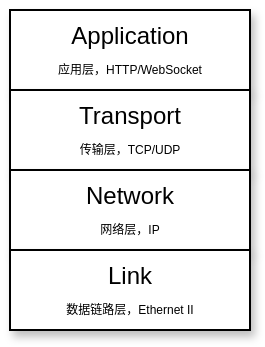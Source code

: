 <mxfile version="20.8.10" type="device" pages="7"><diagram id="ZJjk0MWw-WZtrlQemrIN" name="4"><mxGraphModel dx="298" dy="199" grid="1" gridSize="10" guides="1" tooltips="1" connect="1" arrows="1" fold="1" page="1" pageScale="1" pageWidth="827" pageHeight="1169" math="0" shadow="0"><root><mxCell id="0"/><mxCell id="1" parent="0"/><mxCell id="VgQ0gqTx_mnhqPMKLuSt-1" value="Application&lt;br&gt;&lt;span style=&quot;font-size: 6px;&quot;&gt;应用层，HTTP/WebSocket&lt;/span&gt;" style="rounded=0;whiteSpace=wrap;html=1;gradientColor=none;glass=0;shadow=1;" parent="1" vertex="1"><mxGeometry x="80" y="280" width="120" height="40" as="geometry"/></mxCell><mxCell id="VgQ0gqTx_mnhqPMKLuSt-2" value="Transport&lt;br&gt;&lt;span style=&quot;font-size: 6px;&quot;&gt;传输层，TCP/UDP&lt;/span&gt;" style="rounded=0;whiteSpace=wrap;html=1;gradientColor=none;glass=0;shadow=1;" parent="1" vertex="1"><mxGeometry x="80" y="320" width="120" height="40" as="geometry"/></mxCell><mxCell id="VgQ0gqTx_mnhqPMKLuSt-3" value="Network&lt;br&gt;&lt;span style=&quot;font-size: 6px;&quot;&gt;网络层，IP&lt;/span&gt;" style="rounded=0;whiteSpace=wrap;html=1;gradientColor=none;glass=0;shadow=1;" parent="1" vertex="1"><mxGeometry x="80" y="360" width="120" height="40" as="geometry"/></mxCell><mxCell id="VgQ0gqTx_mnhqPMKLuSt-4" value="Link&lt;br&gt;&lt;span style=&quot;font-size: 6px;&quot;&gt;数据链路层，Ethernet II&lt;/span&gt;" style="rounded=0;whiteSpace=wrap;html=1;gradientColor=none;glass=0;shadow=1;" parent="1" vertex="1"><mxGeometry x="80" y="400" width="120" height="40" as="geometry"/></mxCell></root></mxGraphModel></diagram><diagram id="3WhNw0jP26hG8334F19r" name="ip-tcp"><mxGraphModel dx="516" dy="344" grid="1" gridSize="10" guides="1" tooltips="1" connect="1" arrows="1" fold="1" page="1" pageScale="1" pageWidth="827" pageHeight="1169" math="0" shadow="0"><root><mxCell id="0"/><mxCell id="1" parent="0"/><mxCell id="R0S234tmECzAPq7scqiS-1" value="Version" style="rounded=0;whiteSpace=wrap;html=1;fontSize=8;shadow=1;" parent="1" vertex="1"><mxGeometry x="40" y="100" width="40" height="20" as="geometry"/></mxCell><mxCell id="R0S234tmECzAPq7scqiS-2" value="Header&lt;br&gt;Length" style="rounded=0;whiteSpace=wrap;html=1;fontSize=8;shadow=1;" parent="1" vertex="1"><mxGeometry x="80" y="100" width="40" height="20" as="geometry"/></mxCell><mxCell id="R0S234tmECzAPq7scqiS-3" value="Type of Service" style="rounded=0;whiteSpace=wrap;html=1;fontSize=8;shadow=1;" parent="1" vertex="1"><mxGeometry x="120" y="100" width="80" height="20" as="geometry"/></mxCell><mxCell id="R0S234tmECzAPq7scqiS-4" value="Total packet Length" style="rounded=0;whiteSpace=wrap;html=1;fontSize=8;shadow=1;" parent="1" vertex="1"><mxGeometry x="200" y="100" width="160" height="20" as="geometry"/></mxCell><mxCell id="R0S234tmECzAPq7scqiS-5" value="Packet ID" style="rounded=0;whiteSpace=wrap;html=1;fontSize=8;shadow=1;" parent="1" vertex="1"><mxGeometry x="40" y="120" width="160" height="20" as="geometry"/></mxCell><mxCell id="R0S234tmECzAPq7scqiS-6" value="Flags" style="rounded=0;whiteSpace=wrap;html=1;fontSize=8;shadow=1;" parent="1" vertex="1"><mxGeometry x="200" y="120" width="30" height="20" as="geometry"/></mxCell><mxCell id="R0S234tmECzAPq7scqiS-7" value="Fragment Offset" style="rounded=0;whiteSpace=wrap;html=1;fontSize=8;shadow=1;" parent="1" vertex="1"><mxGeometry x="230" y="120" width="130" height="20" as="geometry"/></mxCell><mxCell id="R0S234tmECzAPq7scqiS-8" value="Time to Live" style="rounded=0;whiteSpace=wrap;html=1;fontSize=8;shadow=1;" parent="1" vertex="1"><mxGeometry x="40" y="140" width="80" height="20" as="geometry"/></mxCell><mxCell id="R0S234tmECzAPq7scqiS-9" value="Protocol ID (&lt;b&gt;&lt;font color=&quot;#b95450&quot;&gt;17&lt;/font&gt;&lt;/b&gt;)" style="rounded=0;whiteSpace=wrap;html=1;fontSize=8;shadow=1;" parent="1" vertex="1"><mxGeometry x="120" y="140" width="80" height="20" as="geometry"/></mxCell><mxCell id="R0S234tmECzAPq7scqiS-10" value="Checksum" style="rounded=0;whiteSpace=wrap;html=1;fontSize=8;shadow=1;" parent="1" vertex="1"><mxGeometry x="200" y="140" width="160" height="20" as="geometry"/></mxCell><mxCell id="R0S234tmECzAPq7scqiS-11" value="Source IP Address" style="rounded=0;whiteSpace=wrap;html=1;fontSize=8;shadow=1;" parent="1" vertex="1"><mxGeometry x="40" y="160" width="320" height="20" as="geometry"/></mxCell><mxCell id="R0S234tmECzAPq7scqiS-12" value="Destination IP Address" style="rounded=0;whiteSpace=wrap;html=1;fontSize=8;shadow=1;" parent="1" vertex="1"><mxGeometry x="40" y="180" width="320" height="20" as="geometry"/></mxCell><mxCell id="R0S234tmECzAPq7scqiS-13" value="Destination IP Address" style="rounded=0;whiteSpace=wrap;html=1;fontSize=8;glass=0;shadow=1;fillColor=#f5f5f5;fontColor=#333333;strokeColor=#666666;" parent="1" vertex="1"><mxGeometry x="40" y="200" width="280" height="20" as="geometry"/></mxCell><mxCell id="R0S234tmECzAPq7scqiS-14" value="(PAD)" style="rounded=0;whiteSpace=wrap;html=1;fontSize=8;glass=0;shadow=1;fillColor=#f5f5f5;fontColor=#333333;strokeColor=#666666;" parent="1" vertex="1"><mxGeometry x="320" y="200" width="40" height="20" as="geometry"/></mxCell><mxCell id="R0S234tmECzAPq7scqiS-15" value="IP Data" style="rounded=0;whiteSpace=wrap;html=1;shadow=1;glass=0;sketch=0;fontSize=8;fontColor=#b95450;verticalAlign=top;" parent="1" vertex="1"><mxGeometry x="40" y="220" width="320" height="210" as="geometry"/></mxCell><mxCell id="R0S234tmECzAPq7scqiS-16" value="Source port" style="rounded=0;whiteSpace=wrap;html=1;shadow=1;glass=0;sketch=0;fontSize=8;fillColor=#f8cecc;strokeColor=#b85450;" parent="1" vertex="1"><mxGeometry x="40" y="250" width="160" height="20" as="geometry"/></mxCell><mxCell id="R0S234tmECzAPq7scqiS-17" value="Destination port" style="rounded=0;whiteSpace=wrap;html=1;shadow=1;glass=0;sketch=0;fontSize=8;fillColor=#f8cecc;strokeColor=#b85450;" parent="1" vertex="1"><mxGeometry x="200" y="250" width="160" height="20" as="geometry"/></mxCell><mxCell id="R0S234tmECzAPq7scqiS-18" value="Checksum" style="rounded=0;whiteSpace=wrap;html=1;shadow=1;glass=0;sketch=0;fontSize=8;fillColor=#f8cecc;strokeColor=#b85450;" parent="1" vertex="1"><mxGeometry x="200" y="270" width="160" height="20" as="geometry"/></mxCell><mxCell id="R0S234tmECzAPq7scqiS-19" value="Length" style="rounded=0;whiteSpace=wrap;html=1;shadow=1;glass=0;sketch=0;fontSize=8;fillColor=#f8cecc;strokeColor=#b85450;" parent="1" vertex="1"><mxGeometry x="40" y="270" width="160" height="20" as="geometry"/></mxCell></root></mxGraphModel></diagram><diagram id="UlgnOu2o8jqe_WAq3yH4" name="ip-udp"><mxGraphModel dx="954" dy="636" grid="1" gridSize="10" guides="1" tooltips="1" connect="1" arrows="1" fold="1" page="1" pageScale="1" pageWidth="827" pageHeight="1169" math="0" shadow="0"><root><mxCell id="0"/><mxCell id="1" parent="0"/><mxCell id="PJ06AHNXUCj9yBe03mCg-1" value="Version" style="rounded=0;whiteSpace=wrap;html=1;fontSize=8;shadow=1;" parent="1" vertex="1"><mxGeometry x="40" y="100" width="40" height="20" as="geometry"/></mxCell><mxCell id="PJ06AHNXUCj9yBe03mCg-2" value="Header&lt;br&gt;Length" style="rounded=0;whiteSpace=wrap;html=1;fontSize=8;shadow=1;" parent="1" vertex="1"><mxGeometry x="80" y="100" width="40" height="20" as="geometry"/></mxCell><mxCell id="PJ06AHNXUCj9yBe03mCg-3" value="Type of Service" style="rounded=0;whiteSpace=wrap;html=1;fontSize=8;shadow=1;" parent="1" vertex="1"><mxGeometry x="120" y="100" width="80" height="20" as="geometry"/></mxCell><mxCell id="PJ06AHNXUCj9yBe03mCg-4" value="Total packet Length" style="rounded=0;whiteSpace=wrap;html=1;fontSize=8;shadow=1;" parent="1" vertex="1"><mxGeometry x="200" y="100" width="160" height="20" as="geometry"/></mxCell><mxCell id="PJ06AHNXUCj9yBe03mCg-5" value="Packet ID" style="rounded=0;whiteSpace=wrap;html=1;fontSize=8;shadow=1;" parent="1" vertex="1"><mxGeometry x="40" y="120" width="160" height="20" as="geometry"/></mxCell><mxCell id="PJ06AHNXUCj9yBe03mCg-6" value="Flags" style="rounded=0;whiteSpace=wrap;html=1;fontSize=8;shadow=1;" parent="1" vertex="1"><mxGeometry x="200" y="120" width="30" height="20" as="geometry"/></mxCell><mxCell id="PJ06AHNXUCj9yBe03mCg-7" value="Fragment Offset" style="rounded=0;whiteSpace=wrap;html=1;fontSize=8;shadow=1;" parent="1" vertex="1"><mxGeometry x="230" y="120" width="130" height="20" as="geometry"/></mxCell><mxCell id="PJ06AHNXUCj9yBe03mCg-8" value="Time to Live" style="rounded=0;whiteSpace=wrap;html=1;fontSize=8;shadow=1;" parent="1" vertex="1"><mxGeometry x="40" y="140" width="80" height="20" as="geometry"/></mxCell><mxCell id="PJ06AHNXUCj9yBe03mCg-9" value="Protocol ID (&lt;font color=&quot;#b95450&quot;&gt;&lt;b&gt;6&lt;/b&gt;&lt;/font&gt;)" style="rounded=0;whiteSpace=wrap;html=1;fontSize=8;shadow=1;" parent="1" vertex="1"><mxGeometry x="120" y="140" width="80" height="20" as="geometry"/></mxCell><mxCell id="PJ06AHNXUCj9yBe03mCg-10" value="Checksum" style="rounded=0;whiteSpace=wrap;html=1;fontSize=8;shadow=1;" parent="1" vertex="1"><mxGeometry x="200" y="140" width="160" height="20" as="geometry"/></mxCell><mxCell id="PJ06AHNXUCj9yBe03mCg-11" value="Source IP Address" style="rounded=0;whiteSpace=wrap;html=1;fontSize=8;shadow=1;" parent="1" vertex="1"><mxGeometry x="40" y="160" width="320" height="20" as="geometry"/></mxCell><mxCell id="PJ06AHNXUCj9yBe03mCg-12" value="Destination IP Address" style="rounded=0;whiteSpace=wrap;html=1;fontSize=8;shadow=1;" parent="1" vertex="1"><mxGeometry x="40" y="180" width="320" height="20" as="geometry"/></mxCell><mxCell id="PJ06AHNXUCj9yBe03mCg-13" value="Destination IP Address" style="rounded=0;whiteSpace=wrap;html=1;fontSize=8;glass=0;shadow=1;fillColor=#f5f5f5;fontColor=#333333;strokeColor=#666666;" parent="1" vertex="1"><mxGeometry x="40" y="200" width="280" height="20" as="geometry"/></mxCell><mxCell id="PJ06AHNXUCj9yBe03mCg-14" value="(PAD)" style="rounded=0;whiteSpace=wrap;html=1;fontSize=8;glass=0;shadow=1;fillColor=#f5f5f5;fontColor=#333333;strokeColor=#666666;" parent="1" vertex="1"><mxGeometry x="320" y="200" width="40" height="20" as="geometry"/></mxCell><mxCell id="PJ06AHNXUCj9yBe03mCg-15" value="IP Data" style="rounded=0;whiteSpace=wrap;html=1;shadow=1;glass=0;sketch=0;fontSize=8;fontColor=#b95450;verticalAlign=top;" parent="1" vertex="1"><mxGeometry x="40" y="220" width="320" height="210" as="geometry"/></mxCell><mxCell id="PJ06AHNXUCj9yBe03mCg-16" value="Source port" style="rounded=0;whiteSpace=wrap;html=1;shadow=1;glass=0;sketch=0;fontSize=8;fillColor=#f8cecc;strokeColor=#b85450;" parent="1" vertex="1"><mxGeometry x="40" y="250" width="160" height="20" as="geometry"/></mxCell><mxCell id="PJ06AHNXUCj9yBe03mCg-17" value="Destination port" style="rounded=0;whiteSpace=wrap;html=1;shadow=1;glass=0;sketch=0;fontSize=8;fillColor=#f8cecc;strokeColor=#b85450;" parent="1" vertex="1"><mxGeometry x="200" y="250" width="160" height="20" as="geometry"/></mxCell><mxCell id="PJ06AHNXUCj9yBe03mCg-18" value="Sequence # (of first byte)" style="rounded=0;whiteSpace=wrap;html=1;shadow=1;glass=0;sketch=0;fontSize=8;fillColor=#f8cecc;strokeColor=#b85450;" parent="1" vertex="1"><mxGeometry x="40" y="270" width="320" height="20" as="geometry"/></mxCell><mxCell id="PJ06AHNXUCj9yBe03mCg-19" value="Acknowledgement Sequence #" style="rounded=0;whiteSpace=wrap;html=1;shadow=1;glass=0;sketch=0;fontSize=8;fillColor=#f8cecc;strokeColor=#b85450;" parent="1" vertex="1"><mxGeometry x="40" y="290" width="320" height="20" as="geometry"/></mxCell><mxCell id="PJ06AHNXUCj9yBe03mCg-20" value="" style="rounded=0;whiteSpace=wrap;html=1;shadow=1;glass=0;sketch=0;fontSize=8;fillColor=#f8cecc;strokeColor=#b85450;" parent="1" vertex="1"><mxGeometry x="40" y="310" width="160" height="20" as="geometry"/></mxCell><mxCell id="PJ06AHNXUCj9yBe03mCg-21" value="Window Size" style="rounded=0;whiteSpace=wrap;html=1;shadow=1;glass=0;sketch=0;fontSize=8;fillColor=#f8cecc;strokeColor=#b85450;" parent="1" vertex="1"><mxGeometry x="200" y="310" width="160" height="20" as="geometry"/></mxCell><mxCell id="PJ06AHNXUCj9yBe03mCg-22" value="Checksum" style="rounded=0;whiteSpace=wrap;html=1;shadow=1;glass=0;sketch=0;fontSize=8;fillColor=#f8cecc;strokeColor=#b85450;" parent="1" vertex="1"><mxGeometry x="40" y="330" width="160" height="20" as="geometry"/></mxCell><mxCell id="PJ06AHNXUCj9yBe03mCg-23" value="Urgent Pointer" style="rounded=0;whiteSpace=wrap;html=1;shadow=1;glass=0;sketch=0;fontSize=8;fillColor=#f8cecc;strokeColor=#b85450;" parent="1" vertex="1"><mxGeometry x="200" y="330" width="160" height="20" as="geometry"/></mxCell><mxCell id="PJ06AHNXUCj9yBe03mCg-24" value="Urgent Pointer" style="rounded=0;whiteSpace=wrap;html=1;shadow=1;glass=0;sketch=0;fontSize=8;fillColor=#f8cecc;strokeColor=#b85450;" parent="1" vertex="1"><mxGeometry x="40" y="350" width="320" height="20" as="geometry"/></mxCell></root></mxGraphModel></diagram><diagram id="IIl0N4smNqeWd4ptB5dp" name="class"><mxGraphModel dx="867" dy="978" grid="1" gridSize="10" guides="1" tooltips="1" connect="1" arrows="1" fold="1" page="0" pageScale="1" pageWidth="827" pageHeight="1169" background="none" math="0" shadow="0"><root><mxCell id="0"/><mxCell id="1" parent="0"/><mxCell id="node4" value="&lt;p style=&quot;margin: 4px 0px 0px; text-align: center; font-size: 12px;&quot;&gt;&lt;b style=&quot;font-size: 12px;&quot;&gt;checksum.layers.application.APP&lt;/b&gt;&lt;/p&gt;&lt;hr style=&quot;font-size: 12px;&quot;&gt;&lt;p style=&quot;margin: 0px 0px 0px 4px; line-height: 1.6; font-size: 12px;&quot;&gt; key2bit: &lt;br style=&quot;font-size: 12px;&quot;&gt; key2dec: &lt;/p&gt;&lt;hr style=&quot;font-size: 12px;&quot;&gt;&lt;p style=&quot;margin: 0px 0px 0px 4px; line-height: 1.6; font-size: 12px;&quot;&gt; parse_top(cls, stream: str, base, recursive=False): &lt;/p&gt;" style="verticalAlign=top;align=left;overflow=fill;fontSize=12;fontFamily=Helvetica;html=1;rounded=0;shadow=1;comic=0;labelBackgroundColor=none;strokeWidth=1;fillColor=#d5e8d4;strokeColor=#82b366;" parent="1" vertex="1"><mxGeometry x="320" y="-210" width="720" height="130" as="geometry"/></mxCell><mxCell id="node6" value="&lt;p style=&quot;margin: 4px 0px 0px; text-align: center; font-size: 12px;&quot;&gt;&lt;b style=&quot;font-size: 12px;&quot;&gt;checksum.layers.transport.TCP&lt;/b&gt;&lt;/p&gt;&lt;hr style=&quot;font-size: 12px;&quot;&gt;&lt;p style=&quot;margin: 0px 0px 0px 4px; line-height: 1.6; font-size: 12px;&quot;&gt; key2bit:&amp;nbsp;&lt;br style=&quot;font-size: 12px;&quot;&gt; key2dec: &lt;/p&gt;&lt;hr style=&quot;font-size: 12px;&quot;&gt;&lt;p style=&quot;margin: 0px 0px 0px 4px; line-height: 1.6; font-size: 12px;&quot;&gt; checksum(cls, stream_bin_reset, stream_checksum): &lt;br style=&quot;font-size: 12px;&quot;&gt; parse_tcp(cls, stream: str, base, recursive=False, **args): &lt;/p&gt;" style="verticalAlign=top;align=left;overflow=fill;fontSize=12;fontFamily=Helvetica;html=1;rounded=0;shadow=1;comic=0;labelBackgroundColor=none;strokeWidth=1;fillColor=#ffe6cc;strokeColor=#d79b00;" parent="1" vertex="1"><mxGeometry x="320" y="-80" width="360" height="130" as="geometry"/></mxCell><mxCell id="node7" value="&lt;p style=&quot;margin: 4px 0px 0px; text-align: center; font-size: 12px;&quot;&gt;&lt;b style=&quot;font-size: 12px;&quot;&gt;checksum.layers.transport.UDP&lt;/b&gt;&lt;/p&gt;&lt;hr style=&quot;font-size: 12px;&quot;&gt;&lt;p style=&quot;margin: 0px 0px 0px 4px; line-height: 1.6; font-size: 12px;&quot;&gt; key2bit: &lt;br style=&quot;font-size: 12px;&quot;&gt; key2dec: &lt;/p&gt;&lt;hr style=&quot;font-size: 12px;&quot;&gt;&lt;p style=&quot;margin: 0px 0px 0px 4px; line-height: 1.6; font-size: 12px;&quot;&gt; checksum(cls, stream_bin_reset, stream_checksum): &lt;br style=&quot;font-size: 12px;&quot;&gt; parse_udp(cls, stream: str, base, recursive=False, **args): &lt;/p&gt;" style="verticalAlign=top;align=left;overflow=fill;fontSize=12;fontFamily=Helvetica;html=1;rounded=0;shadow=1;comic=0;labelBackgroundColor=none;strokeWidth=1;fillColor=#ffe6cc;strokeColor=#d79b00;" parent="1" vertex="1"><mxGeometry x="680" y="-80" width="360" height="130" as="geometry"/></mxCell><mxCell id="node5" value="&lt;p style=&quot;margin: 4px 0px 0px; text-align: center; font-size: 12px;&quot;&gt;&lt;b style=&quot;font-size: 12px;&quot;&gt;checksum.layers.network.IPv4&lt;/b&gt;&lt;/p&gt;&lt;hr style=&quot;font-size: 12px;&quot;&gt;&lt;p style=&quot;margin: 0px 0px 0px 4px; line-height: 1.6; font-size: 12px;&quot;&gt; key2bit: &lt;br style=&quot;font-size: 12px;&quot;&gt; key2dec: &lt;/p&gt;&lt;hr style=&quot;font-size: 12px;&quot;&gt;&lt;p style=&quot;margin: 0px 0px 0px 4px; line-height: 1.6; font-size: 12px;&quot;&gt; pseudo_header_ip_bin(cls, key2val): &lt;br style=&quot;font-size: 12px;&quot;&gt; checksum_header(cls, stream_bin_reset, stream_checksum): &lt;br style=&quot;font-size: 12px;&quot;&gt; parse_ipv4(cls, stream: str, base, recursive=False): &lt;/p&gt;" style="verticalAlign=top;align=left;overflow=fill;fontSize=12;fontFamily=Helvetica;html=1;rounded=0;shadow=1;comic=0;labelBackgroundColor=none;strokeWidth=1;fillColor=#f8cecc;strokeColor=#b85450;" parent="1" vertex="1"><mxGeometry x="320" y="50" width="720" height="142" as="geometry"/></mxCell><mxCell id="node3" value="&lt;p style=&quot;margin: 4px 0px 0px; text-align: center; font-size: 12px;&quot;&gt;&lt;b style=&quot;font-size: 12px;&quot;&gt;checksum.layers.link.EthernetII&lt;/b&gt;&lt;/p&gt;&lt;hr style=&quot;font-size: 12px;&quot;&gt;&lt;p style=&quot;margin: 0px 0px 0px 4px; line-height: 1.6; font-size: 12px;&quot;&gt; key2bit: &lt;br style=&quot;font-size: 12px;&quot;&gt; key2dec: &lt;/p&gt;&lt;hr style=&quot;font-size: 12px;&quot;&gt;&lt;p style=&quot;margin: 0px 0px 0px 4px; line-height: 1.6; font-size: 12px;&quot;&gt; parse_ethernet_ii(cls, stream: str, base, recursive=False): &lt;/p&gt;" style="verticalAlign=top;align=left;overflow=fill;fontSize=12;fontFamily=Helvetica;html=1;rounded=0;shadow=1;comic=0;labelBackgroundColor=none;strokeWidth=1;fillColor=#dae8fc;strokeColor=#6c8ebf;" parent="1" vertex="1"><mxGeometry x="320" y="192" width="720" height="130" as="geometry"/></mxCell></root></mxGraphModel></diagram><diagram id="VJQ9ww-qBQ6oeTq_gTQz" name="par"><mxGraphModel dx="445" dy="2017" grid="1" gridSize="10" guides="1" tooltips="1" connect="1" arrows="1" fold="1" page="1" pageScale="1" pageWidth="827" pageHeight="1169" math="0" shadow="0"><root><mxCell id="0"/><mxCell id="1" parent="0"/><mxCell id="BB_g-4QCM6MWPMs_VNkP-1" value="Payload" style="rounded=0;whiteSpace=wrap;html=1;shadow=1;fontFamily=Helvetica;fontSize=12;" vertex="1" parent="1"><mxGeometry x="1340" y="-160" width="80" height="22" as="geometry"/></mxCell><mxCell id="BB_g-4QCM6MWPMs_VNkP-2" style="edgeStyle=orthogonalEdgeStyle;rounded=0;orthogonalLoop=1;jettySize=auto;html=1;exitX=0.5;exitY=0;exitDx=0;exitDy=0;entryX=0.5;entryY=1;entryDx=0;entryDy=0;fontFamily=Helvetica;fontSize=12;endArrow=blockThin;endFill=1;fillColor=#dae8fc;strokeColor=#6c8ebf;" edge="1" parent="1" source="BB_g-4QCM6MWPMs_VNkP-4" target="BB_g-4QCM6MWPMs_VNkP-18"><mxGeometry relative="1" as="geometry"/></mxCell><mxCell id="BB_g-4QCM6MWPMs_VNkP-3" style="edgeStyle=orthogonalEdgeStyle;rounded=0;orthogonalLoop=1;jettySize=auto;html=1;exitX=1;exitY=0.5;exitDx=0;exitDy=0;entryX=0.5;entryY=1;entryDx=0;entryDy=0;dashed=1;fontFamily=Helvetica;fontSize=12;endArrow=block;endFill=0;" edge="1" parent="1" source="BB_g-4QCM6MWPMs_VNkP-4" target="BB_g-4QCM6MWPMs_VNkP-26"><mxGeometry relative="1" as="geometry"/></mxCell><mxCell id="BB_g-4QCM6MWPMs_VNkP-4" value="Ethernet Parser" style="rounded=1;whiteSpace=wrap;html=1;shadow=1;fontFamily=Helvetica;fontSize=12;fillColor=#dae8fc;strokeColor=#6c8ebf;" vertex="1" parent="1"><mxGeometry x="1240" y="188" width="120" height="60" as="geometry"/></mxCell><mxCell id="BB_g-4QCM6MWPMs_VNkP-5" style="edgeStyle=orthogonalEdgeStyle;rounded=0;orthogonalLoop=1;jettySize=auto;html=1;exitX=0.5;exitY=0;exitDx=0;exitDy=0;entryX=0;entryY=1;entryDx=0;entryDy=0;fontFamily=Helvetica;fontSize=12;endArrow=blockThin;endFill=1;fillColor=#f8cecc;strokeColor=#b85450;" edge="1" parent="1" source="BB_g-4QCM6MWPMs_VNkP-7" target="BB_g-4QCM6MWPMs_VNkP-22"><mxGeometry relative="1" as="geometry"/></mxCell><mxCell id="BB_g-4QCM6MWPMs_VNkP-6" style="edgeStyle=orthogonalEdgeStyle;rounded=0;orthogonalLoop=1;jettySize=auto;html=1;exitX=1;exitY=0.5;exitDx=0;exitDy=0;entryX=0;entryY=0.5;entryDx=0;entryDy=0;dashed=1;fontFamily=Helvetica;fontSize=12;endArrow=block;endFill=0;" edge="1" parent="1" source="BB_g-4QCM6MWPMs_VNkP-7" target="BB_g-4QCM6MWPMs_VNkP-26"><mxGeometry relative="1" as="geometry"/></mxCell><mxCell id="BB_g-4QCM6MWPMs_VNkP-7" value="IPv4 Parser" style="rounded=1;whiteSpace=wrap;html=1;shadow=1;fontFamily=Helvetica;fontSize=12;fillColor=#f8cecc;strokeColor=#b85450;" vertex="1" parent="1"><mxGeometry x="1280" y="39" width="120" height="60" as="geometry"/></mxCell><mxCell id="BB_g-4QCM6MWPMs_VNkP-8" style="edgeStyle=orthogonalEdgeStyle;rounded=0;orthogonalLoop=1;jettySize=auto;html=1;exitX=0.5;exitY=0;exitDx=0;exitDy=0;entryX=0.5;entryY=1;entryDx=0;entryDy=0;fontFamily=Helvetica;fontSize=12;endArrow=blockThin;endFill=1;fillColor=#fff2cc;strokeColor=#d6b656;" edge="1" parent="1" source="BB_g-4QCM6MWPMs_VNkP-10" target="BB_g-4QCM6MWPMs_VNkP-1"><mxGeometry relative="1" as="geometry"/></mxCell><mxCell id="BB_g-4QCM6MWPMs_VNkP-9" style="edgeStyle=orthogonalEdgeStyle;rounded=0;orthogonalLoop=1;jettySize=auto;html=1;entryX=0.5;entryY=0;entryDx=0;entryDy=0;dashed=1;fontFamily=Helvetica;fontSize=12;endArrow=block;endFill=0;" edge="1" parent="1" source="BB_g-4QCM6MWPMs_VNkP-10" target="BB_g-4QCM6MWPMs_VNkP-26"><mxGeometry relative="1" as="geometry"/></mxCell><mxCell id="BB_g-4QCM6MWPMs_VNkP-10" value="TCP/UDP Parser" style="rounded=1;whiteSpace=wrap;html=1;shadow=1;fontFamily=Helvetica;fontSize=12;fillColor=#fff2cc;strokeColor=#d6b656;" vertex="1" parent="1"><mxGeometry x="1320" y="-106" width="120" height="60" as="geometry"/></mxCell><mxCell id="BB_g-4QCM6MWPMs_VNkP-11" value="" style="group" vertex="1" connectable="0" parent="1"><mxGeometry x="1100" y="276" width="320" height="22" as="geometry"/></mxCell><mxCell id="BB_g-4QCM6MWPMs_VNkP-12" value="Link Hdr" style="rounded=0;whiteSpace=wrap;html=1;shadow=1;fontFamily=Helvetica;fontSize=12;fillColor=#f5f5f5;fontColor=#333333;strokeColor=#666666;" vertex="1" parent="BB_g-4QCM6MWPMs_VNkP-11"><mxGeometry width="80" height="22" as="geometry"/></mxCell><mxCell id="BB_g-4QCM6MWPMs_VNkP-13" value="Network Hdr" style="rounded=0;whiteSpace=wrap;html=1;shadow=1;fontFamily=Helvetica;fontSize=12;" vertex="1" parent="BB_g-4QCM6MWPMs_VNkP-11"><mxGeometry x="80" width="80" height="22" as="geometry"/></mxCell><mxCell id="BB_g-4QCM6MWPMs_VNkP-14" value="Transport Hdr" style="rounded=0;whiteSpace=wrap;html=1;shadow=1;fontFamily=Helvetica;fontSize=12;" vertex="1" parent="BB_g-4QCM6MWPMs_VNkP-11"><mxGeometry x="160" width="80" height="22" as="geometry"/></mxCell><mxCell id="BB_g-4QCM6MWPMs_VNkP-15" value="Payload" style="rounded=0;whiteSpace=wrap;html=1;shadow=1;fontFamily=Helvetica;fontSize=12;" vertex="1" parent="BB_g-4QCM6MWPMs_VNkP-11"><mxGeometry x="240" width="80" height="22" as="geometry"/></mxCell><mxCell id="BB_g-4QCM6MWPMs_VNkP-16" value="" style="group" vertex="1" connectable="0" parent="1"><mxGeometry x="1180" y="131" width="240" height="22" as="geometry"/></mxCell><mxCell id="BB_g-4QCM6MWPMs_VNkP-17" value="Network Hdr" style="rounded=0;whiteSpace=wrap;html=1;shadow=1;fontFamily=Helvetica;fontSize=12;fillColor=#f5f5f5;fontColor=#333333;strokeColor=#666666;" vertex="1" parent="BB_g-4QCM6MWPMs_VNkP-16"><mxGeometry width="80" height="22" as="geometry"/></mxCell><mxCell id="BB_g-4QCM6MWPMs_VNkP-18" value="Transport Hdr" style="rounded=0;whiteSpace=wrap;html=1;shadow=1;fontFamily=Helvetica;fontSize=12;" vertex="1" parent="BB_g-4QCM6MWPMs_VNkP-16"><mxGeometry x="80" width="80" height="22" as="geometry"/></mxCell><mxCell id="BB_g-4QCM6MWPMs_VNkP-19" value="Payload" style="rounded=0;whiteSpace=wrap;html=1;shadow=1;fontFamily=Helvetica;fontSize=12;" vertex="1" parent="BB_g-4QCM6MWPMs_VNkP-16"><mxGeometry x="160" width="80" height="22" as="geometry"/></mxCell><mxCell id="BB_g-4QCM6MWPMs_VNkP-20" value="" style="group;fillColor=#f5f5f5;fontColor=#333333;strokeColor=#666666;" vertex="1" connectable="0" parent="1"><mxGeometry x="1260" y="-15" width="160" height="22" as="geometry"/></mxCell><mxCell id="BB_g-4QCM6MWPMs_VNkP-21" value="Transport Hdr" style="rounded=0;whiteSpace=wrap;html=1;shadow=1;fontFamily=Helvetica;fontSize=12;fillColor=#f5f5f5;fontColor=#333333;strokeColor=#666666;" vertex="1" parent="BB_g-4QCM6MWPMs_VNkP-20"><mxGeometry width="80" height="22" as="geometry"/></mxCell><mxCell id="BB_g-4QCM6MWPMs_VNkP-22" value="Payload" style="rounded=0;whiteSpace=wrap;html=1;shadow=1;fontFamily=Helvetica;fontSize=12;" vertex="1" parent="BB_g-4QCM6MWPMs_VNkP-20"><mxGeometry x="80" width="80" height="22" as="geometry"/></mxCell><mxCell id="BB_g-4QCM6MWPMs_VNkP-23" style="edgeStyle=orthogonalEdgeStyle;rounded=0;orthogonalLoop=1;jettySize=auto;html=1;exitX=0.5;exitY=0;exitDx=0;exitDy=0;entryX=0.5;entryY=1;entryDx=0;entryDy=0;fontFamily=Helvetica;fontSize=12;endArrow=blockThin;endFill=1;fillColor=#dae8fc;strokeColor=#6c8ebf;" edge="1" parent="1" source="BB_g-4QCM6MWPMs_VNkP-14" target="BB_g-4QCM6MWPMs_VNkP-4"><mxGeometry relative="1" as="geometry"/></mxCell><mxCell id="BB_g-4QCM6MWPMs_VNkP-24" style="edgeStyle=orthogonalEdgeStyle;rounded=0;orthogonalLoop=1;jettySize=auto;html=1;exitX=0;exitY=0;exitDx=0;exitDy=0;entryX=0.5;entryY=1;entryDx=0;entryDy=0;fontFamily=Helvetica;fontSize=12;endArrow=blockThin;endFill=1;fillColor=#f8cecc;strokeColor=#b85450;" edge="1" parent="1" source="BB_g-4QCM6MWPMs_VNkP-19" target="BB_g-4QCM6MWPMs_VNkP-7"><mxGeometry relative="1" as="geometry"/></mxCell><mxCell id="BB_g-4QCM6MWPMs_VNkP-25" style="edgeStyle=orthogonalEdgeStyle;rounded=0;orthogonalLoop=1;jettySize=auto;html=1;exitX=0.5;exitY=0;exitDx=0;exitDy=0;entryX=0.5;entryY=1;entryDx=0;entryDy=0;fontFamily=Helvetica;fontSize=12;endArrow=blockThin;endFill=1;fillColor=#fff2cc;strokeColor=#d6b656;" edge="1" parent="1" source="BB_g-4QCM6MWPMs_VNkP-22" target="BB_g-4QCM6MWPMs_VNkP-10"><mxGeometry relative="1" as="geometry"/></mxCell><mxCell id="BB_g-4QCM6MWPMs_VNkP-26" value="Base Parser" style="rounded=1;whiteSpace=wrap;html=1;shadow=1;fontFamily=Helvetica;fontSize=12;fillColor=#f5f5f5;strokeColor=#666666;fontColor=#333333;" vertex="1" parent="1"><mxGeometry x="1480" y="39" width="120" height="60" as="geometry"/></mxCell></root></mxGraphModel></diagram><diagram id="orJDaOcq2SC-KvUKjOx3" name="check"><mxGraphModel dx="-700" dy="1805" grid="1" gridSize="10" guides="1" tooltips="1" connect="1" arrows="1" fold="1" page="1" pageScale="1" pageWidth="827" pageHeight="1169" math="0" shadow="0"><root><mxCell id="0"/><mxCell id="1" parent="0"/><mxCell id="_sRXsFP3YO_t9BH1zJwW-1" style="edgeStyle=orthogonalEdgeStyle;rounded=0;orthogonalLoop=1;jettySize=auto;html=1;exitX=0.5;exitY=0;exitDx=0;exitDy=0;entryX=0;entryY=1;entryDx=0;entryDy=0;fontFamily=Helvetica;fontSize=12;endArrow=blockThin;endFill=1;fillColor=#f8cecc;strokeColor=#b85450;" edge="1" parent="1" source="_sRXsFP3YO_t9BH1zJwW-3" target="_sRXsFP3YO_t9BH1zJwW-16"><mxGeometry relative="1" as="geometry"/></mxCell><mxCell id="_sRXsFP3YO_t9BH1zJwW-2" style="edgeStyle=orthogonalEdgeStyle;rounded=0;orthogonalLoop=1;jettySize=auto;html=1;entryX=0;entryY=0.5;entryDx=0;entryDy=0;dashed=1;fontFamily=Helvetica;fontSize=12;endArrow=block;endFill=0;" edge="1" parent="1" source="_sRXsFP3YO_t9BH1zJwW-3" target="_sRXsFP3YO_t9BH1zJwW-13"><mxGeometry relative="1" as="geometry"><Array as="points"><mxPoint x="1999.91" y="119.5"/><mxPoint x="1999.91" y="46.5"/></Array></mxGeometry></mxCell><mxCell id="_sRXsFP3YO_t9BH1zJwW-3" value="IPv4 Checker" style="rounded=1;whiteSpace=wrap;html=1;shadow=1;fontFamily=Helvetica;fontSize=12;fillColor=#f8cecc;strokeColor=#b85450;" vertex="1" parent="1"><mxGeometry x="1799.91" y="89.5" width="120" height="60" as="geometry"/></mxCell><mxCell id="_sRXsFP3YO_t9BH1zJwW-4" style="edgeStyle=orthogonalEdgeStyle;rounded=0;orthogonalLoop=1;jettySize=auto;html=1;entryX=0;entryY=0.5;entryDx=0;entryDy=0;dashed=1;fontFamily=Helvetica;fontSize=12;endArrow=block;endFill=0;" edge="1" parent="1" source="_sRXsFP3YO_t9BH1zJwW-5" target="_sRXsFP3YO_t9BH1zJwW-13"><mxGeometry relative="1" as="geometry"><Array as="points"><mxPoint x="1999.91" y="-25.5"/><mxPoint x="1999.91" y="46.5"/></Array></mxGeometry></mxCell><mxCell id="_sRXsFP3YO_t9BH1zJwW-5" value="TCP/UDP Checker" style="rounded=1;whiteSpace=wrap;html=1;shadow=1;fontFamily=Helvetica;fontSize=12;fillColor=#fff2cc;strokeColor=#d6b656;" vertex="1" parent="1"><mxGeometry x="1799.91" y="-65.5" width="120" height="60" as="geometry"/></mxCell><mxCell id="_sRXsFP3YO_t9BH1zJwW-6" value="" style="group" vertex="1" connectable="0" parent="1"><mxGeometry x="1739.91" y="181.5" width="240" height="22" as="geometry"/></mxCell><mxCell id="_sRXsFP3YO_t9BH1zJwW-7" value="Network Hdr" style="rounded=0;whiteSpace=wrap;html=1;shadow=1;fontFamily=Helvetica;fontSize=12;fillColor=#f5f5f5;fontColor=#333333;strokeColor=#666666;" vertex="1" parent="_sRXsFP3YO_t9BH1zJwW-6"><mxGeometry width="80" height="22" as="geometry"/></mxCell><mxCell id="_sRXsFP3YO_t9BH1zJwW-8" value="Transport Hdr" style="rounded=0;whiteSpace=wrap;html=1;shadow=1;fontFamily=Helvetica;fontSize=12;" vertex="1" parent="_sRXsFP3YO_t9BH1zJwW-6"><mxGeometry x="80" width="80" height="22" as="geometry"/></mxCell><mxCell id="_sRXsFP3YO_t9BH1zJwW-9" value="Payload" style="rounded=0;whiteSpace=wrap;html=1;shadow=1;fontFamily=Helvetica;fontSize=12;" vertex="1" parent="_sRXsFP3YO_t9BH1zJwW-6"><mxGeometry x="160" width="80" height="22" as="geometry"/></mxCell><mxCell id="_sRXsFP3YO_t9BH1zJwW-10" style="edgeStyle=orthogonalEdgeStyle;rounded=0;orthogonalLoop=1;jettySize=auto;html=1;entryX=0.5;entryY=1;entryDx=0;entryDy=0;fontFamily=Helvetica;fontSize=12;endArrow=blockThin;endFill=1;fillColor=#f8cecc;strokeColor=#b85450;" edge="1" parent="1" target="_sRXsFP3YO_t9BH1zJwW-3"><mxGeometry relative="1" as="geometry"><mxPoint x="1859.91" y="180.5" as="sourcePoint"/></mxGeometry></mxCell><mxCell id="_sRXsFP3YO_t9BH1zJwW-11" style="edgeStyle=orthogonalEdgeStyle;rounded=0;orthogonalLoop=1;jettySize=auto;html=1;entryX=0.5;entryY=1;entryDx=0;entryDy=0;fontFamily=Helvetica;fontSize=12;endArrow=blockThin;endFill=1;fillColor=#fff2cc;strokeColor=#d6b656;exitX=1;exitY=0;exitDx=0;exitDy=0;" edge="1" parent="1" source="_sRXsFP3YO_t9BH1zJwW-15" target="_sRXsFP3YO_t9BH1zJwW-5"><mxGeometry relative="1" as="geometry"><mxPoint x="1859.91" y="30.5" as="sourcePoint"/></mxGeometry></mxCell><mxCell id="_sRXsFP3YO_t9BH1zJwW-12" style="edgeStyle=orthogonalEdgeStyle;rounded=0;orthogonalLoop=1;jettySize=auto;html=1;exitX=0.5;exitY=0;exitDx=0;exitDy=0;entryX=0.5;entryY=1;entryDx=0;entryDy=0;fontFamily=Helvetica;fontSize=12;endArrow=blockThin;endFill=1;" edge="1" parent="1" source="_sRXsFP3YO_t9BH1zJwW-13" target="_sRXsFP3YO_t9BH1zJwW-21"><mxGeometry relative="1" as="geometry"/></mxCell><mxCell id="_sRXsFP3YO_t9BH1zJwW-13" value="Base Checker" style="rounded=1;whiteSpace=wrap;html=1;shadow=1;fontFamily=Helvetica;fontSize=12;fillColor=#f5f5f5;strokeColor=#666666;fontColor=#333333;" vertex="1" parent="1"><mxGeometry x="2179.91" y="16.5" width="120" height="60" as="geometry"/></mxCell><mxCell id="_sRXsFP3YO_t9BH1zJwW-14" value="" style="group;fillColor=#f5f5f5;fontColor=#333333;strokeColor=#666666;" vertex="1" connectable="0" parent="1"><mxGeometry x="1779.91" y="35.5" width="160" height="22" as="geometry"/></mxCell><mxCell id="_sRXsFP3YO_t9BH1zJwW-15" value="Transport Hdr" style="rounded=0;whiteSpace=wrap;html=1;shadow=1;fontFamily=Helvetica;fontSize=12;fillColor=#f5f5f5;fontColor=#333333;strokeColor=#666666;" vertex="1" parent="_sRXsFP3YO_t9BH1zJwW-14"><mxGeometry width="80" height="22" as="geometry"/></mxCell><mxCell id="_sRXsFP3YO_t9BH1zJwW-16" value="Payload" style="rounded=0;whiteSpace=wrap;html=1;shadow=1;fontFamily=Helvetica;fontSize=12;" vertex="1" parent="_sRXsFP3YO_t9BH1zJwW-14"><mxGeometry x="80" width="80" height="22" as="geometry"/></mxCell><mxCell id="_sRXsFP3YO_t9BH1zJwW-17" style="edgeStyle=orthogonalEdgeStyle;rounded=0;orthogonalLoop=1;jettySize=auto;html=1;exitX=0;exitY=0.5;exitDx=0;exitDy=0;entryX=0;entryY=0.5;entryDx=0;entryDy=0;fontFamily=Helvetica;fontSize=12;endArrow=blockThin;endFill=1;fillColor=#fff2cc;strokeColor=#d6b656;" edge="1" parent="1" source="_sRXsFP3YO_t9BH1zJwW-7" target="_sRXsFP3YO_t9BH1zJwW-5"><mxGeometry relative="1" as="geometry"/></mxCell><mxCell id="_sRXsFP3YO_t9BH1zJwW-18" value="Pseudo-Hdr" style="edgeLabel;html=1;align=center;verticalAlign=middle;resizable=0;points=[];fontSize=12;fontFamily=Helvetica;" vertex="1" connectable="0" parent="_sRXsFP3YO_t9BH1zJwW-17"><mxGeometry x="-0.092" relative="1" as="geometry"><mxPoint y="-113" as="offset"/></mxGeometry></mxCell><mxCell id="_sRXsFP3YO_t9BH1zJwW-19" style="edgeStyle=orthogonalEdgeStyle;rounded=0;orthogonalLoop=1;jettySize=auto;html=1;fontFamily=Helvetica;fontSize=12;endArrow=blockThin;endFill=1;" edge="1" parent="1" source="_sRXsFP3YO_t9BH1zJwW-20" target="_sRXsFP3YO_t9BH1zJwW-13"><mxGeometry relative="1" as="geometry"/></mxCell><mxCell id="_sRXsFP3YO_t9BH1zJwW-20" value="Any Stream &lt;br&gt;with checksum field reset" style="rounded=1;whiteSpace=wrap;html=1;shadow=1;fontFamily=Helvetica;fontSize=12;fillColor=#e1d5e7;strokeColor=#9673a6;" vertex="1" parent="1"><mxGeometry x="2079.91" y="149.5" width="160" height="29" as="geometry"/></mxCell><mxCell id="_sRXsFP3YO_t9BH1zJwW-21" value="True/False" style="rounded=1;whiteSpace=wrap;html=1;shadow=1;fontFamily=Helvetica;fontSize=12;fillColor=#e1d5e7;strokeColor=#9673a6;" vertex="1" parent="1"><mxGeometry x="2159.91" y="-50" width="160" height="29" as="geometry"/></mxCell><mxCell id="_sRXsFP3YO_t9BH1zJwW-22" style="edgeStyle=orthogonalEdgeStyle;rounded=0;orthogonalLoop=1;jettySize=auto;html=1;entryX=0.5;entryY=1;entryDx=0;entryDy=0;fontFamily=Helvetica;fontSize=12;endArrow=blockThin;endFill=1;" edge="1" parent="1" source="_sRXsFP3YO_t9BH1zJwW-23" target="_sRXsFP3YO_t9BH1zJwW-13"><mxGeometry relative="1" as="geometry"/></mxCell><mxCell id="_sRXsFP3YO_t9BH1zJwW-23" value="the checksum field stored" style="rounded=1;whiteSpace=wrap;html=1;shadow=1;fontFamily=Helvetica;fontSize=12;fillColor=#e1d5e7;strokeColor=#9673a6;" vertex="1" parent="1"><mxGeometry x="2249.91" y="149.5" width="160" height="29" as="geometry"/></mxCell></root></mxGraphModel></diagram><diagram id="0TKcgtJX7sKRI3UXVm5K" name="proc"><mxGraphModel dx="1060" dy="707" grid="1" gridSize="10" guides="1" tooltips="1" connect="1" arrows="1" fold="1" page="1" pageScale="1" pageWidth="827" pageHeight="1169" math="0" shadow="0"><root><mxCell id="0"/><mxCell id="1" parent="0"/><mxCell id="HgcSL_5WYW0fkGN1RQue-19" style="edgeStyle=orthogonalEdgeStyle;rounded=0;orthogonalLoop=1;jettySize=auto;html=1;" edge="1" parent="1" source="HgcSL_5WYW0fkGN1RQue-3" target="HgcSL_5WYW0fkGN1RQue-16"><mxGeometry relative="1" as="geometry"/></mxCell><mxCell id="HgcSL_5WYW0fkGN1RQue-3" value="开始" style="strokeWidth=2;html=1;shape=mxgraph.flowchart.start_1;whiteSpace=wrap;" vertex="1" parent="1"><mxGeometry x="500.01" y="200" width="83.33" height="35" as="geometry"/></mxCell><mxCell id="HgcSL_5WYW0fkGN1RQue-4" value="结束" style="strokeWidth=2;html=1;shape=mxgraph.flowchart.terminator;whiteSpace=wrap;aspect=fixed;" vertex="1" parent="1"><mxGeometry x="512.01" y="680" width="58.33" height="35" as="geometry"/></mxCell><mxCell id="HgcSL_5WYW0fkGN1RQue-27" style="edgeStyle=orthogonalEdgeStyle;rounded=0;orthogonalLoop=1;jettySize=auto;html=1;" edge="1" parent="1" source="HgcSL_5WYW0fkGN1RQue-6" target="HgcSL_5WYW0fkGN1RQue-8"><mxGeometry relative="1" as="geometry"/></mxCell><mxCell id="HgcSL_5WYW0fkGN1RQue-6" value="解析" style="rounded=1;whiteSpace=wrap;html=1;absoluteArcSize=1;arcSize=14;strokeWidth=2;" vertex="1" parent="1"><mxGeometry x="491.67" y="351" width="100" height="35" as="geometry"/></mxCell><mxCell id="HgcSL_5WYW0fkGN1RQue-28" style="edgeStyle=orthogonalEdgeStyle;rounded=0;orthogonalLoop=1;jettySize=auto;html=1;" edge="1" parent="1" source="HgcSL_5WYW0fkGN1RQue-8"><mxGeometry relative="1" as="geometry"><mxPoint x="541.67" y="514" as="targetPoint"/></mxGeometry></mxCell><mxCell id="HgcSL_5WYW0fkGN1RQue-8" value="检验" style="rounded=1;whiteSpace=wrap;html=1;absoluteArcSize=1;arcSize=14;strokeWidth=2;" vertex="1" parent="1"><mxGeometry x="491.67" y="433" width="100" height="35" as="geometry"/></mxCell><mxCell id="HgcSL_5WYW0fkGN1RQue-36" style="edgeStyle=orthogonalEdgeStyle;rounded=0;orthogonalLoop=1;jettySize=auto;html=1;entryX=0.5;entryY=0;entryDx=0;entryDy=0;entryPerimeter=0;" edge="1" parent="1" target="HgcSL_5WYW0fkGN1RQue-35"><mxGeometry relative="1" as="geometry"><mxPoint x="541.67" y="549" as="sourcePoint"/></mxGeometry></mxCell><mxCell id="HgcSL_5WYW0fkGN1RQue-20" style="edgeStyle=orthogonalEdgeStyle;rounded=0;orthogonalLoop=1;jettySize=auto;html=1;exitX=0.5;exitY=1;exitDx=0;exitDy=0;entryX=0.5;entryY=0;entryDx=0;entryDy=0;" edge="1" parent="1" source="HgcSL_5WYW0fkGN1RQue-16" target="HgcSL_5WYW0fkGN1RQue-6"><mxGeometry relative="1" as="geometry"/></mxCell><mxCell id="HgcSL_5WYW0fkGN1RQue-16" value="输入" style="shape=parallelogram;html=1;strokeWidth=2;perimeter=parallelogramPerimeter;whiteSpace=wrap;rounded=1;arcSize=12;size=0.23;" vertex="1" parent="1"><mxGeometry x="491.67" y="272" width="99" height="35" as="geometry"/></mxCell><mxCell id="HgcSL_5WYW0fkGN1RQue-37" style="edgeStyle=orthogonalEdgeStyle;rounded=0;orthogonalLoop=1;jettySize=auto;html=1;" edge="1" parent="1" source="HgcSL_5WYW0fkGN1RQue-35" target="HgcSL_5WYW0fkGN1RQue-4"><mxGeometry relative="1" as="geometry"/></mxCell><mxCell id="HgcSL_5WYW0fkGN1RQue-42" style="edgeStyle=orthogonalEdgeStyle;rounded=0;orthogonalLoop=1;jettySize=auto;html=1;entryX=0.5;entryY=1;entryDx=0;entryDy=0;" edge="1" parent="1" source="HgcSL_5WYW0fkGN1RQue-35" target="HgcSL_5WYW0fkGN1RQue-39"><mxGeometry relative="1" as="geometry"/></mxCell><mxCell id="HgcSL_5WYW0fkGN1RQue-43" value="" style="edgeStyle=orthogonalEdgeStyle;rounded=0;orthogonalLoop=1;jettySize=auto;html=1;" edge="1" parent="1" source="HgcSL_5WYW0fkGN1RQue-35" target="HgcSL_5WYW0fkGN1RQue-4"><mxGeometry relative="1" as="geometry"/></mxCell><mxCell id="HgcSL_5WYW0fkGN1RQue-35" value="无数据部分" style="strokeWidth=2;html=1;shape=mxgraph.flowchart.decision;whiteSpace=wrap;" vertex="1" parent="1"><mxGeometry x="491.67" y="596" width="100" height="35" as="geometry"/></mxCell><mxCell id="HgcSL_5WYW0fkGN1RQue-41" style="edgeStyle=orthogonalEdgeStyle;rounded=0;orthogonalLoop=1;jettySize=auto;html=1;exitX=0.5;exitY=0;exitDx=0;exitDy=0;entryX=0;entryY=0.5;entryDx=0;entryDy=0;" edge="1" parent="1" source="HgcSL_5WYW0fkGN1RQue-39" target="HgcSL_5WYW0fkGN1RQue-6"><mxGeometry relative="1" as="geometry"/></mxCell><mxCell id="HgcSL_5WYW0fkGN1RQue-39" value="委托下层" style="rounded=1;whiteSpace=wrap;html=1;absoluteArcSize=1;arcSize=14;strokeWidth=2;" vertex="1" parent="1"><mxGeometry x="364" y="479" width="100" height="35" as="geometry"/></mxCell><mxCell id="HgcSL_5WYW0fkGN1RQue-44" value="输出" style="shape=parallelogram;html=1;strokeWidth=2;perimeter=parallelogramPerimeter;whiteSpace=wrap;rounded=1;arcSize=12;size=0.23;" vertex="1" parent="1"><mxGeometry x="491.67" y="514" width="99" height="35" as="geometry"/></mxCell></root></mxGraphModel></diagram></mxfile>
